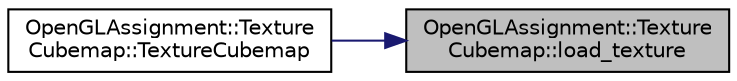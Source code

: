 digraph "OpenGLAssignment::TextureCubemap::load_texture"
{
 // LATEX_PDF_SIZE
  edge [fontname="Helvetica",fontsize="10",labelfontname="Helvetica",labelfontsize="10"];
  node [fontname="Helvetica",fontsize="10",shape=record];
  rankdir="RL";
  Node1 [label="OpenGLAssignment::Texture\lCubemap::load_texture",height=0.2,width=0.4,color="black", fillcolor="grey75", style="filled", fontcolor="black",tooltip="Load a texture."];
  Node1 -> Node2 [dir="back",color="midnightblue",fontsize="10",style="solid",fontname="Helvetica"];
  Node2 [label="OpenGLAssignment::Texture\lCubemap::TextureCubemap",height=0.2,width=0.4,color="black", fillcolor="white", style="filled",URL="$class_open_g_l_assignment_1_1_texture_cubemap.html#a14dfb410148a9042c116ec121c3caefd",tooltip="Creates an instance."];
}
